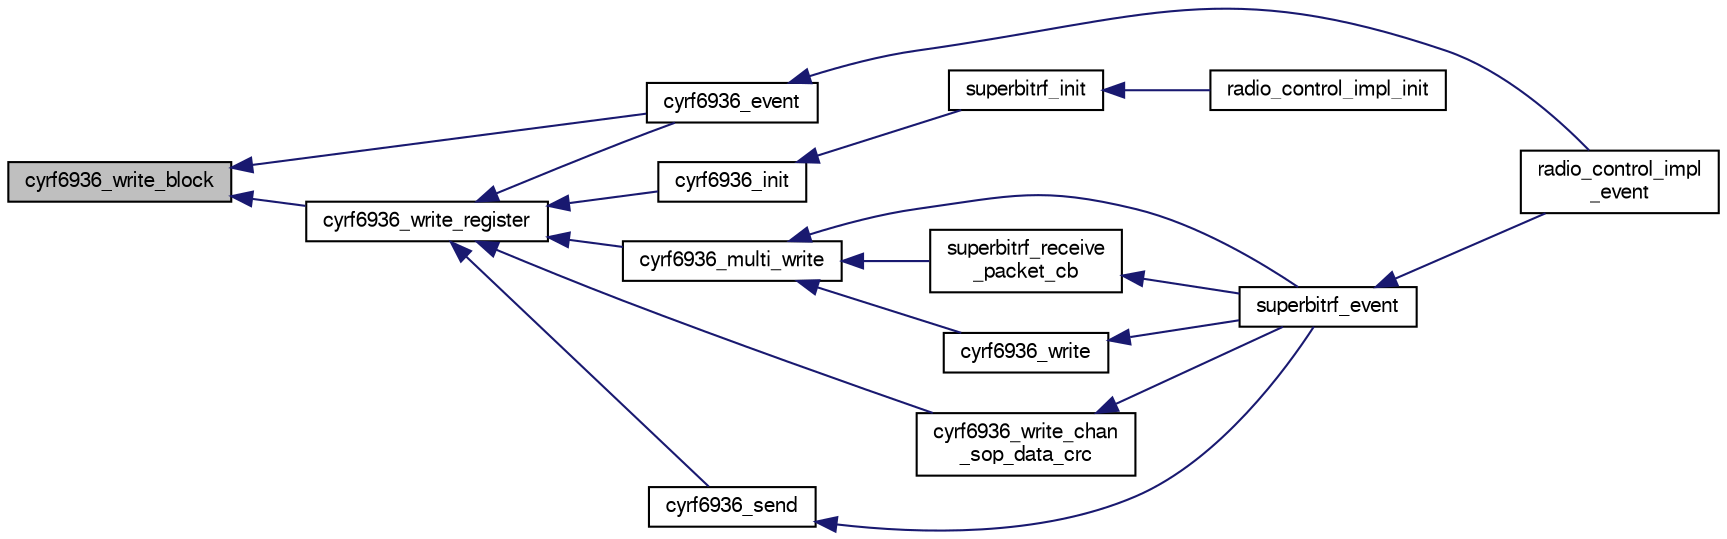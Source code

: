 digraph "cyrf6936_write_block"
{
  edge [fontname="FreeSans",fontsize="10",labelfontname="FreeSans",labelfontsize="10"];
  node [fontname="FreeSans",fontsize="10",shape=record];
  rankdir="LR";
  Node1 [label="cyrf6936_write_block",height=0.2,width=0.4,color="black", fillcolor="grey75", style="filled", fontcolor="black"];
  Node1 -> Node2 [dir="back",color="midnightblue",fontsize="10",style="solid",fontname="FreeSans"];
  Node2 [label="cyrf6936_event",height=0.2,width=0.4,color="black", fillcolor="white", style="filled",URL="$cyrf6936_8h.html#a0b25c82679dcd151cb4eb29986f796c9",tooltip="The on event call for the CYRF6936 chip. "];
  Node2 -> Node3 [dir="back",color="midnightblue",fontsize="10",style="solid",fontname="FreeSans"];
  Node3 [label="radio_control_impl\l_event",height=0.2,width=0.4,color="black", fillcolor="white", style="filled",URL="$superbitrf__rc_8c.html#a760dbd4fa3f62cc43524fc420c2a9e5f",tooltip="RC event function with handler callback. "];
  Node1 -> Node4 [dir="back",color="midnightblue",fontsize="10",style="solid",fontname="FreeSans"];
  Node4 [label="cyrf6936_write_register",height=0.2,width=0.4,color="black", fillcolor="white", style="filled",URL="$cyrf6936_8c.html#a7dbf6c94dc4d29bc1c8a46b797e745e8",tooltip="Write a byte to a register. "];
  Node4 -> Node5 [dir="back",color="midnightblue",fontsize="10",style="solid",fontname="FreeSans"];
  Node5 [label="cyrf6936_init",height=0.2,width=0.4,color="black", fillcolor="white", style="filled",URL="$cyrf6936_8h.html#a27414d1e4d63182c97357b576f05b37d",tooltip="Initializing the cyrf chip. "];
  Node5 -> Node6 [dir="back",color="midnightblue",fontsize="10",style="solid",fontname="FreeSans"];
  Node6 [label="superbitrf_init",height=0.2,width=0.4,color="black", fillcolor="white", style="filled",URL="$modules_2datalink_2superbitrf_8h.html#a7b9a2741375ca1dffc4f2e6a6d7a9307",tooltip="Initialize the superbitrf. "];
  Node6 -> Node7 [dir="back",color="midnightblue",fontsize="10",style="solid",fontname="FreeSans"];
  Node7 [label="radio_control_impl_init",height=0.2,width=0.4,color="black", fillcolor="white", style="filled",URL="$superbitrf__rc_8c.html#a6ba4bebf68f7ff39f4569dfe3b1f2832",tooltip="Initialization. "];
  Node4 -> Node2 [dir="back",color="midnightblue",fontsize="10",style="solid",fontname="FreeSans"];
  Node4 -> Node8 [dir="back",color="midnightblue",fontsize="10",style="solid",fontname="FreeSans"];
  Node8 [label="cyrf6936_multi_write",height=0.2,width=0.4,color="black", fillcolor="white", style="filled",URL="$cyrf6936_8h.html#a3b40b6f25aa27591a77e570e7bd0de49",tooltip="Write to multiple registers one byte. "];
  Node8 -> Node9 [dir="back",color="midnightblue",fontsize="10",style="solid",fontname="FreeSans"];
  Node9 [label="superbitrf_event",height=0.2,width=0.4,color="black", fillcolor="white", style="filled",URL="$modules_2datalink_2superbitrf_8h.html#a3dba487ecc02fb6e7bdde994032fd795",tooltip="The superbitrf on event call. "];
  Node9 -> Node3 [dir="back",color="midnightblue",fontsize="10",style="solid",fontname="FreeSans"];
  Node8 -> Node10 [dir="back",color="midnightblue",fontsize="10",style="solid",fontname="FreeSans"];
  Node10 [label="superbitrf_receive\l_packet_cb",height=0.2,width=0.4,color="black", fillcolor="white", style="filled",URL="$modules_2datalink_2superbitrf_8c.html#af3aa1f553183ecf594fa1c016e79110e",tooltip="When we receive a packet this callback is called. "];
  Node10 -> Node9 [dir="back",color="midnightblue",fontsize="10",style="solid",fontname="FreeSans"];
  Node8 -> Node11 [dir="back",color="midnightblue",fontsize="10",style="solid",fontname="FreeSans"];
  Node11 [label="cyrf6936_write",height=0.2,width=0.4,color="black", fillcolor="white", style="filled",URL="$cyrf6936_8h.html#a5bd95c0f89a44a38d8fc8b71a8d1b2b3",tooltip="Write to one register. "];
  Node11 -> Node9 [dir="back",color="midnightblue",fontsize="10",style="solid",fontname="FreeSans"];
  Node4 -> Node12 [dir="back",color="midnightblue",fontsize="10",style="solid",fontname="FreeSans"];
  Node12 [label="cyrf6936_write_chan\l_sop_data_crc",height=0.2,width=0.4,color="black", fillcolor="white", style="filled",URL="$cyrf6936_8h.html#a5185bf5f551b606637aaba99a2de5934",tooltip="Set the channel, SOP code, DATA code and the CRC seed. "];
  Node12 -> Node9 [dir="back",color="midnightblue",fontsize="10",style="solid",fontname="FreeSans"];
  Node4 -> Node13 [dir="back",color="midnightblue",fontsize="10",style="solid",fontname="FreeSans"];
  Node13 [label="cyrf6936_send",height=0.2,width=0.4,color="black", fillcolor="white", style="filled",URL="$cyrf6936_8h.html#ab2e2ab2d19b97905d2c9825f65cddfda",tooltip="Send a packet with a certain length. "];
  Node13 -> Node9 [dir="back",color="midnightblue",fontsize="10",style="solid",fontname="FreeSans"];
}
